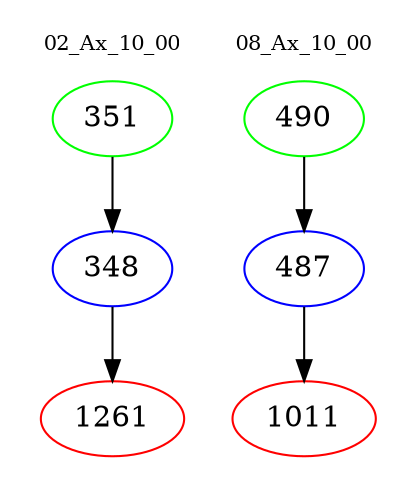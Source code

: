 digraph{
subgraph cluster_0 {
color = white
label = "02_Ax_10_00";
fontsize=10;
T0_351 [label="351", color="green"]
T0_351 -> T0_348 [color="black"]
T0_348 [label="348", color="blue"]
T0_348 -> T0_1261 [color="black"]
T0_1261 [label="1261", color="red"]
}
subgraph cluster_1 {
color = white
label = "08_Ax_10_00";
fontsize=10;
T1_490 [label="490", color="green"]
T1_490 -> T1_487 [color="black"]
T1_487 [label="487", color="blue"]
T1_487 -> T1_1011 [color="black"]
T1_1011 [label="1011", color="red"]
}
}
